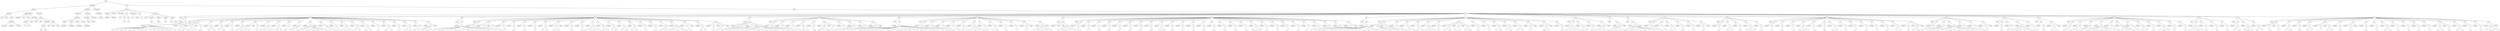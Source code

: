 graph Tree {
	"t0" [label = "TEI"];
	"t1" [label = "teiHeader"];
	"t2" [label = "fileDesc"];
	"t3" [label = "titleStmt"];
	"t4" [label = "title"];
	"t5" [label = "title"];
	"t6" [label = "author"];
	"t7" [label = "persName"];
	"t8" [label = "forename"];
	"t9" [label = "nameLink"];
	"t10" [label = "surname"];
	"t11" [label = "publicationStmt"];
	"t12" [label = "publisher"];
	"t13" [label = "idno"];
	"t14" [label = "idno"];
	"t15" [label = "availability"];
	"t16" [label = "licence"];
	"t17" [label = "ab"];
	"t18" [label = "ref"];
	"t19" [label = "sourceDesc"];
	"t20" [label = "bibl"];
	"t21" [label = "name"];
	"t22" [label = "idno"];
	"t23" [label = "idno"];
	"t24" [label = "availability"];
	"t25" [label = "licence"];
	"t26" [label = "ab"];
	"t27" [label = "ref"];
	"t28" [label = "bibl"];
	"t29" [label = "date"];
	"t30" [label = "date"];
	"t31" [label = "idno"];
	"t32" [label = "profileDesc"];
	"t33" [label = "particDesc"];
	"t34" [label = "listPerson"];
	"t35" [label = "person"];
	"t36" [label = "persName"];
	"t37" [label = "person"];
	"t38" [label = "persName"];
	"t39" [label = "person"];
	"t40" [label = "persName"];
	"t41" [label = "person"];
	"t42" [label = "persName"];
	"t43" [label = "textClass"];
	"t44" [label = "keywords"];
	"t45" [label = "term"];
	"t46" [label = "term"];
	"t47" [label = "classCode"];
	"t48" [label = "revisionDesc"];
	"t49" [label = "listChange"];
	"t50" [label = "change"];
	"t51" [label = "text"];
	"t52" [label = "front"];
	"t53" [label = "docTitle"];
	"t54" [label = "titlePart"];
	"t55" [label = "titlePart"];
	"t56" [label = "docDate"];
	"t57" [label = "docAuthor"];
	"t58" [label = "div"];
	"t59" [label = "div"];
	"t60" [label = "div"];
	"t61" [label = "p"];
	"t62" [label = "div"];
	"t63" [label = "p"];
	"t64" [label = "performance"];
	"t65" [label = "ab"];
	"t66" [label = "div"];
	"t67" [label = "head"];
	"t68" [label = "p"];
	"t69" [label = "castList"];
	"t70" [label = "head"];
	"t71" [label = "castItem"];
	"t72" [label = "role"];
	"t73" [label = "castItem"];
	"t74" [label = "role"];
	"t75" [label = "castItem"];
	"t76" [label = "role"];
	"t77" [label = "castItem"];
	"t78" [label = "role"];
	"t79" [label = "body"];
	"t80" [label = "div"];
	"t81" [label = "head"];
	"t82" [label = "div"];
	"t83" [label = "head"];
	"t84" [label = "stage"];
	"t85" [label = "sp"];
	"t86" [label = "speaker"];
	"t87" [label = "p"];
	"t88" [label = "s"];
	"t89" [label = "s"];
	"t90" [label = "s"];
	"t91" [label = "s"];
	"t92" [label = "s"];
	"t93" [label = "s"];
	"t94" [label = "s"];
	"t95" [label = "s"];
	"t96" [label = "s"];
	"t97" [label = "s"];
	"t98" [label = "s"];
	"t99" [label = "s"];
	"t100" [label = "s"];
	"t101" [label = "s"];
	"t102" [label = "s"];
	"t103" [label = "s"];
	"t104" [label = "div"];
	"t105" [label = "head"];
	"t106" [label = "sp"];
	"t107" [label = "speaker"];
	"t108" [label = "p"];
	"t109" [label = "s"];
	"t110" [label = "s"];
	"t111" [label = "s"];
	"t112" [label = "sp"];
	"t113" [label = "speaker"];
	"t114" [label = "p"];
	"t115" [label = "s"];
	"t116" [label = "s"];
	"t117" [label = "stage"];
	"t118" [label = "p"];
	"t119" [label = "s"];
	"t120" [label = "sp"];
	"t121" [label = "speaker"];
	"t122" [label = "p"];
	"t123" [label = "s"];
	"t124" [label = "s"];
	"t125" [label = "sp"];
	"t126" [label = "speaker"];
	"t127" [label = "p"];
	"t128" [label = "s"];
	"t129" [label = "s"];
	"t130" [label = "sp"];
	"t131" [label = "speaker"];
	"t132" [label = "p"];
	"t133" [label = "s"];
	"t134" [label = "sp"];
	"t135" [label = "speaker"];
	"t136" [label = "p"];
	"t137" [label = "s"];
	"t138" [label = "s"];
	"t139" [label = "s"];
	"t140" [label = "s"];
	"t141" [label = "sp"];
	"t142" [label = "speaker"];
	"t143" [label = "note"];
	"t144" [label = "p"];
	"t145" [label = "s"];
	"t146" [label = "sp"];
	"t147" [label = "speaker"];
	"t148" [label = "p"];
	"t149" [label = "s"];
	"t150" [label = "s"];
	"t151" [label = "s"];
	"t152" [label = "s"];
	"t153" [label = "sp"];
	"t154" [label = "speaker"];
	"t155" [label = "p"];
	"t156" [label = "s"];
	"t157" [label = "s"];
	"t158" [label = "sp"];
	"t159" [label = "speaker"];
	"t160" [label = "p"];
	"t161" [label = "s"];
	"t162" [label = "sp"];
	"t163" [label = "speaker"];
	"t164" [label = "p"];
	"t165" [label = "s"];
	"t166" [label = "s"];
	"t167" [label = "sp"];
	"t168" [label = "speaker"];
	"t169" [label = "p"];
	"t170" [label = "s"];
	"t171" [label = "s"];
	"t172" [label = "s"];
	"t173" [label = "s"];
	"t174" [label = "s"];
	"t175" [label = "s"];
	"t176" [label = "s"];
	"t177" [label = "s"];
	"t178" [label = "stage"];
	"t179" [label = "sp"];
	"t180" [label = "speaker"];
	"t181" [label = "p"];
	"t182" [label = "s"];
	"t183" [label = "s"];
	"t184" [label = "sp"];
	"t185" [label = "speaker"];
	"t186" [label = "p"];
	"t187" [label = "s"];
	"t188" [label = "sp"];
	"t189" [label = "speaker"];
	"t190" [label = "p"];
	"t191" [label = "s"];
	"t192" [label = "s"];
	"t193" [label = "s"];
	"t194" [label = "sp"];
	"t195" [label = "speaker"];
	"t196" [label = "p"];
	"t197" [label = "s"];
	"t198" [label = "s"];
	"t199" [label = "sp"];
	"t200" [label = "speaker"];
	"t201" [label = "p"];
	"t202" [label = "s"];
	"t203" [label = "s"];
	"t204" [label = "sp"];
	"t205" [label = "speaker"];
	"t206" [label = "p"];
	"t207" [label = "s"];
	"t208" [label = "sp"];
	"t209" [label = "speaker"];
	"t210" [label = "p"];
	"t211" [label = "s"];
	"t212" [label = "s"];
	"t213" [label = "sp"];
	"t214" [label = "speaker"];
	"t215" [label = "p"];
	"t216" [label = "s"];
	"t217" [label = "sp"];
	"t218" [label = "speaker"];
	"t219" [label = "p"];
	"t220" [label = "s"];
	"t221" [label = "s"];
	"t222" [label = "sp"];
	"t223" [label = "speaker"];
	"t224" [label = "p"];
	"t225" [label = "s"];
	"t226" [label = "sp"];
	"t227" [label = "speaker"];
	"t228" [label = "p"];
	"t229" [label = "s"];
	"t230" [label = "s"];
	"t231" [label = "s"];
	"t232" [label = "s"];
	"t233" [label = "stage"];
	"t234" [label = "div"];
	"t235" [label = "head"];
	"t236" [label = "sp"];
	"t237" [label = "speaker"];
	"t238" [label = "p"];
	"t239" [label = "s"];
	"t240" [label = "s"];
	"t241" [label = "s"];
	"t242" [label = "s"];
	"t243" [label = "s"];
	"t244" [label = "s"];
	"t245" [label = "s"];
	"t246" [label = "s"];
	"t247" [label = "s"];
	"t248" [label = "s"];
	"t249" [label = "s"];
	"t250" [label = "s"];
	"t251" [label = "s"];
	"t252" [label = "div"];
	"t253" [label = "head"];
	"t254" [label = "sp"];
	"t255" [label = "speaker"];
	"t256" [label = "p"];
	"t257" [label = "s"];
	"t258" [label = "s"];
	"t259" [label = "sp"];
	"t260" [label = "speaker"];
	"t261" [label = "p"];
	"t262" [label = "s"];
	"t263" [label = "stage"];
	"t264" [label = "p"];
	"t265" [label = "s"];
	"t266" [label = "sp"];
	"t267" [label = "speaker"];
	"t268" [label = "p"];
	"t269" [label = "s"];
	"t270" [label = "sp"];
	"t271" [label = "speaker"];
	"t272" [label = "p"];
	"t273" [label = "s"];
	"t274" [label = "sp"];
	"t275" [label = "speaker"];
	"t276" [label = "p"];
	"t277" [label = "s"];
	"t278" [label = "sp"];
	"t279" [label = "speaker"];
	"t280" [label = "p"];
	"t281" [label = "s"];
	"t282" [label = "sp"];
	"t283" [label = "speaker"];
	"t284" [label = "p"];
	"t285" [label = "s"];
	"t286" [label = "s"];
	"t287" [label = "sp"];
	"t288" [label = "speaker"];
	"t289" [label = "p"];
	"t290" [label = "s"];
	"t291" [label = "s"];
	"t292" [label = "stage"];
	"t293" [label = "sp"];
	"t294" [label = "speaker"];
	"t295" [label = "p"];
	"t296" [label = "s"];
	"t297" [label = "sp"];
	"t298" [label = "speaker"];
	"t299" [label = "p"];
	"t300" [label = "s"];
	"t301" [label = "sp"];
	"t302" [label = "speaker"];
	"t303" [label = "p"];
	"t304" [label = "s"];
	"t305" [label = "s"];
	"t306" [label = "s"];
	"t307" [label = "s"];
	"t308" [label = "sp"];
	"t309" [label = "speaker"];
	"t310" [label = "p"];
	"t311" [label = "s"];
	"t312" [label = "s"];
	"t313" [label = "sp"];
	"t314" [label = "speaker"];
	"t315" [label = "p"];
	"t316" [label = "s"];
	"t317" [label = "s"];
	"t318" [label = "sp"];
	"t319" [label = "speaker"];
	"t320" [label = "p"];
	"t321" [label = "s"];
	"t322" [label = "s"];
	"t323" [label = "sp"];
	"t324" [label = "speaker"];
	"t325" [label = "p"];
	"t326" [label = "s"];
	"t327" [label = "s"];
	"t328" [label = "sp"];
	"t329" [label = "speaker"];
	"t330" [label = "p"];
	"t331" [label = "s"];
	"t332" [label = "sp"];
	"t333" [label = "speaker"];
	"t334" [label = "p"];
	"t335" [label = "s"];
	"t336" [label = "sp"];
	"t337" [label = "speaker"];
	"t338" [label = "p"];
	"t339" [label = "s"];
	"t340" [label = "s"];
	"t341" [label = "sp"];
	"t342" [label = "speaker"];
	"t343" [label = "p"];
	"t344" [label = "s"];
	"t345" [label = "s"];
	"t346" [label = "s"];
	"t347" [label = "s"];
	"t348" [label = "s"];
	"t349" [label = "sp"];
	"t350" [label = "speaker"];
	"t351" [label = "p"];
	"t352" [label = "s"];
	"t353" [label = "stage"];
	"t354" [label = "sp"];
	"t355" [label = "speaker"];
	"t356" [label = "p"];
	"t357" [label = "s"];
	"t358" [label = "s"];
	"t359" [label = "sp"];
	"t360" [label = "speaker"];
	"t361" [label = "p"];
	"t362" [label = "s"];
	"t363" [label = "stage"];
	"t364" [label = "p"];
	"t365" [label = "s"];
	"t366" [label = "stage"];
	"t367" [label = "div"];
	"t368" [label = "head"];
	"t369" [label = "sp"];
	"t370" [label = "speaker"];
	"t371" [label = "p"];
	"t372" [label = "s"];
	"t373" [label = "p"];
	"t374" [label = "s"];
	"t375" [label = "s"];
	"t376" [label = "stage"];
	"t377" [label = "p"];
	"t378" [label = "s"];
	"t379" [label = "s"];
	"t380" [label = "s"];
	"t381" [label = "stage"];
	"t382" [label = "p"];
	"t383" [label = "s"];
	"t384" [label = "s"];
	"t385" [label = "s"];
	"t386" [label = "s"];
	"t387" [label = "s"];
	"t388" [label = "s"];
	"t389" [label = "s"];
	"t390" [label = "s"];
	"t391" [label = "s"];
	"t392" [label = "s"];
	"t393" [label = "s"];
	"t394" [label = "div"];
	"t395" [label = "head"];
	"t396" [label = "sp"];
	"t397" [label = "speaker"];
	"t398" [label = "p"];
	"t399" [label = "s"];
	"t400" [label = "sp"];
	"t401" [label = "speaker"];
	"t402" [label = "p"];
	"t403" [label = "s"];
	"t404" [label = "sp"];
	"t405" [label = "speaker"];
	"t406" [label = "p"];
	"t407" [label = "s"];
	"t408" [label = "sp"];
	"t409" [label = "speaker"];
	"t410" [label = "p"];
	"t411" [label = "s"];
	"t412" [label = "s"];
	"t413" [label = "sp"];
	"t414" [label = "speaker"];
	"t415" [label = "p"];
	"t416" [label = "s"];
	"t417" [label = "sp"];
	"t418" [label = "speaker"];
	"t419" [label = "p"];
	"t420" [label = "s"];
	"t421" [label = "s"];
	"t422" [label = "s"];
	"t423" [label = "stage"];
	"t424" [label = "p"];
	"t425" [label = "s"];
	"t426" [label = "sp"];
	"t427" [label = "speaker"];
	"t428" [label = "p"];
	"t429" [label = "s"];
	"t430" [label = "sp"];
	"t431" [label = "speaker"];
	"t432" [label = "p"];
	"t433" [label = "s"];
	"t434" [label = "s"];
	"t435" [label = "sp"];
	"t436" [label = "speaker"];
	"t437" [label = "p"];
	"t438" [label = "s"];
	"t439" [label = "sp"];
	"t440" [label = "speaker"];
	"t441" [label = "p"];
	"t442" [label = "s"];
	"t443" [label = "s"];
	"t444" [label = "stage"];
	"t445" [label = "div"];
	"t446" [label = "head"];
	"t447" [label = "sp"];
	"t448" [label = "speaker"];
	"t449" [label = "p"];
	"t450" [label = "s"];
	"t451" [label = "s"];
	"t452" [label = "s"];
	"t453" [label = "s"];
	"t454" [label = "s"];
	"t455" [label = "s"];
	"t456" [label = "s"];
	"t457" [label = "s"];
	"t458" [label = "s"];
	"t459" [label = "s"];
	"t460" [label = "s"];
	"t461" [label = "s"];
	"t462" [label = "s"];
	"t463" [label = "s"];
	"t464" [label = "s"];
	"t465" [label = "s"];
	"t466" [label = "s"];
	"t467" [label = "s"];
	"t468" [label = "s"];
	"t469" [label = "div"];
	"t470" [label = "head"];
	"t471" [label = "sp"];
	"t472" [label = "speaker"];
	"t473" [label = "p"];
	"t474" [label = "s"];
	"t475" [label = "s"];
	"t476" [label = "sp"];
	"t477" [label = "speaker"];
	"t478" [label = "p"];
	"t479" [label = "s"];
	"t480" [label = "s"];
	"t481" [label = "sp"];
	"t482" [label = "speaker"];
	"t483" [label = "p"];
	"t484" [label = "s"];
	"t485" [label = "sp"];
	"t486" [label = "speaker"];
	"t487" [label = "p"];
	"t488" [label = "s"];
	"t489" [label = "sp"];
	"t490" [label = "speaker"];
	"t491" [label = "p"];
	"t492" [label = "s"];
	"t493" [label = "s"];
	"t494" [label = "sp"];
	"t495" [label = "speaker"];
	"t496" [label = "p"];
	"t497" [label = "s"];
	"t498" [label = "s"];
	"t499" [label = "s"];
	"t500" [label = "s"];
	"t501" [label = "sp"];
	"t502" [label = "speaker"];
	"t503" [label = "p"];
	"t504" [label = "s"];
	"t505" [label = "sp"];
	"t506" [label = "speaker"];
	"t507" [label = "p"];
	"t508" [label = "s"];
	"t509" [label = "s"];
	"t510" [label = "sp"];
	"t511" [label = "speaker"];
	"t512" [label = "p"];
	"t513" [label = "s"];
	"t514" [label = "sp"];
	"t515" [label = "speaker"];
	"t516" [label = "p"];
	"t517" [label = "s"];
	"t518" [label = "sp"];
	"t519" [label = "speaker"];
	"t520" [label = "p"];
	"t521" [label = "s"];
	"t522" [label = "stage"];
	"t523" [label = "sp"];
	"t524" [label = "speaker"];
	"t525" [label = "p"];
	"t526" [label = "s"];
	"t527" [label = "s"];
	"t528" [label = "s"];
	"t529" [label = "s"];
	"t530" [label = "s"];
	"t531" [label = "stage"];
	"t532" [label = "div"];
	"t533" [label = "head"];
	"t534" [label = "sp"];
	"t535" [label = "speaker"];
	"t536" [label = "note"];
	"t537" [label = "note"];
	"t538" [label = "p"];
	"t539" [label = "s"];
	"t540" [label = "s"];
	"t541" [label = "s"];
	"t542" [label = "s"];
	"t543" [label = "s"];
	"t544" [label = "div"];
	"t545" [label = "head"];
	"t546" [label = "sp"];
	"t547" [label = "speaker"];
	"t548" [label = "p"];
	"t549" [label = "s"];
	"t550" [label = "sp"];
	"t551" [label = "speaker"];
	"t552" [label = "p"];
	"t553" [label = "s"];
	"t554" [label = "sp"];
	"t555" [label = "speaker"];
	"t556" [label = "p"];
	"t557" [label = "s"];
	"t558" [label = "sp"];
	"t559" [label = "speaker"];
	"t560" [label = "p"];
	"t561" [label = "s"];
	"t562" [label = "sp"];
	"t563" [label = "speaker"];
	"t564" [label = "p"];
	"t565" [label = "s"];
	"t566" [label = "sp"];
	"t567" [label = "speaker"];
	"t568" [label = "p"];
	"t569" [label = "s"];
	"t570" [label = "sp"];
	"t571" [label = "speaker"];
	"t572" [label = "p"];
	"t573" [label = "s"];
	"t574" [label = "sp"];
	"t575" [label = "speaker"];
	"t576" [label = "p"];
	"t577" [label = "s"];
	"t578" [label = "sp"];
	"t579" [label = "speaker"];
	"t580" [label = "p"];
	"t581" [label = "s"];
	"t582" [label = "s"];
	"t583" [label = "sp"];
	"t584" [label = "speaker"];
	"t585" [label = "p"];
	"t586" [label = "s"];
	"t587" [label = "sp"];
	"t588" [label = "speaker"];
	"t589" [label = "p"];
	"t590" [label = "s"];
	"t591" [label = "sp"];
	"t592" [label = "speaker"];
	"t593" [label = "p"];
	"t594" [label = "s"];
	"t595" [label = "sp"];
	"t596" [label = "speaker"];
	"t597" [label = "p"];
	"t598" [label = "s"];
	"t599" [label = "sp"];
	"t600" [label = "speaker"];
	"t601" [label = "p"];
	"t602" [label = "s"];
	"t603" [label = "sp"];
	"t604" [label = "speaker"];
	"t605" [label = "p"];
	"t606" [label = "s"];
	"t607" [label = "sp"];
	"t608" [label = "speaker"];
	"t609" [label = "p"];
	"t610" [label = "s"];
	"t611" [label = "sp"];
	"t612" [label = "speaker"];
	"t613" [label = "p"];
	"t614" [label = "s"];
	"t615" [label = "sp"];
	"t616" [label = "speaker"];
	"t617" [label = "p"];
	"t618" [label = "s"];
	"t619" [label = "s"];
	"t620" [label = "s"];
	"t621" [label = "sp"];
	"t622" [label = "speaker"];
	"t623" [label = "p"];
	"t624" [label = "s"];
	"t625" [label = "sp"];
	"t626" [label = "speaker"];
	"t627" [label = "p"];
	"t628" [label = "s"];
	"t629" [label = "sp"];
	"t630" [label = "speaker"];
	"t631" [label = "p"];
	"t632" [label = "s"];
	"t633" [label = "sp"];
	"t634" [label = "speaker"];
	"t635" [label = "p"];
	"t636" [label = "s"];
	"t637" [label = "sp"];
	"t638" [label = "speaker"];
	"t639" [label = "p"];
	"t640" [label = "s"];
	"t641" [label = "sp"];
	"t642" [label = "speaker"];
	"t643" [label = "p"];
	"t644" [label = "s"];
	"t645" [label = "sp"];
	"t646" [label = "speaker"];
	"t647" [label = "p"];
	"t648" [label = "s"];
	"t649" [label = "sp"];
	"t650" [label = "speaker"];
	"t651" [label = "p"];
	"t652" [label = "s"];
	"t653" [label = "sp"];
	"t654" [label = "speaker"];
	"t655" [label = "p"];
	"t656" [label = "s"];
	"t657" [label = "stage"];
	"t658" [label = "div"];
	"t659" [label = "head"];
	"t660" [label = "sp"];
	"t661" [label = "speaker"];
	"t662" [label = "p"];
	"t663" [label = "s"];
	"t664" [label = "s"];
	"t665" [label = "s"];
	"t666" [label = "s"];
	"t667" [label = "s"];
	"t668" [label = "s"];
	"t669" [label = "s"];
	"t670" [label = "s"];
	"t671" [label = "s"];
	"t672" [label = "s"];
	"t673" [label = "s"];
	"t674" [label = "s"];
	"t675" [label = "s"];
	"t676" [label = "div"];
	"t677" [label = "head"];
	"t678" [label = "sp"];
	"t679" [label = "speaker"];
	"t680" [label = "p"];
	"t681" [label = "s"];
	"t682" [label = "s"];
	"t683" [label = "s"];
	"t684" [label = "s"];
	"t685" [label = "stage"];
	"t686" [label = "p"];
	"t687" [label = "s"];
	"t688" [label = "s"];
	"t689" [label = "sp"];
	"t690" [label = "speaker"];
	"t691" [label = "p"];
	"t692" [label = "s"];
	"t693" [label = "sp"];
	"t694" [label = "speaker"];
	"t695" [label = "p"];
	"t696" [label = "s"];
	"t697" [label = "s"];
	"t698" [label = "sp"];
	"t699" [label = "speaker"];
	"t700" [label = "p"];
	"t701" [label = "s"];
	"t702" [label = "s"];
	"t703" [label = "sp"];
	"t704" [label = "speaker"];
	"t705" [label = "p"];
	"t706" [label = "s"];
	"t707" [label = "s"];
	"t708" [label = "s"];
	"t709" [label = "sp"];
	"t710" [label = "speaker"];
	"t711" [label = "p"];
	"t712" [label = "s"];
	"t713" [label = "sp"];
	"t714" [label = "speaker"];
	"t715" [label = "p"];
	"t716" [label = "s"];
	"t717" [label = "s"];
	"t718" [label = "stage"];
	"t719" [label = "p"];
	"t720" [label = "s"];
	"t721" [label = "s"];
	"t722" [label = "stage"];
	"t723" [label = "p"];
	"t724" [label = "s"];
	"t725" [label = "s"];
	"t726" [label = "sp"];
	"t727" [label = "speaker"];
	"t728" [label = "p"];
	"t729" [label = "s"];
	"t730" [label = "sp"];
	"t731" [label = "speaker"];
	"t732" [label = "p"];
	"t733" [label = "s"];
	"t734" [label = "sp"];
	"t735" [label = "speaker"];
	"t736" [label = "p"];
	"t737" [label = "s"];
	"t738" [label = "s"];
	"t739" [label = "sp"];
	"t740" [label = "speaker"];
	"t741" [label = "p"];
	"t742" [label = "s"];
	"t743" [label = "s"];
	"t744" [label = "sp"];
	"t745" [label = "speaker"];
	"t746" [label = "p"];
	"t747" [label = "s"];
	"t748" [label = "s"];
	"t749" [label = "sp"];
	"t750" [label = "speaker"];
	"t751" [label = "p"];
	"t752" [label = "s"];
	"t753" [label = "stage"];
	"t754" [label = "sp"];
	"t755" [label = "speaker"];
	"t756" [label = "p"];
	"t757" [label = "s"];
	"t758" [label = "s"];
	"t759" [label = "stage"];
	"t760" [label = "sp"];
	"t761" [label = "speaker"];
	"t762" [label = "p"];
	"t763" [label = "s"];
	"t764" [label = "div"];
	"t765" [label = "head"];
	"t766" [label = "sp"];
	"t767" [label = "speaker"];
	"t768" [label = "p"];
	"t769" [label = "s"];
	"t770" [label = "s"];
	"t771" [label = "s"];
	"t772" [label = "s"];
	"t773" [label = "sp"];
	"t774" [label = "speaker"];
	"t775" [label = "p"];
	"t776" [label = "s"];
	"t777" [label = "s"];
	"t778" [label = "sp"];
	"t779" [label = "speaker"];
	"t780" [label = "p"];
	"t781" [label = "s"];
	"t782" [label = "sp"];
	"t783" [label = "speaker"];
	"t784" [label = "p"];
	"t785" [label = "s"];
	"t786" [label = "s"];
	"t787" [label = "s"];
	"t788" [label = "stage"];
	"t789" [label = "div"];
	"t790" [label = "head"];
	"t791" [label = "sp"];
	"t792" [label = "speaker"];
	"t793" [label = "p"];
	"t794" [label = "s"];
	"t795" [label = "s"];
	"t796" [label = "s"];
	"t797" [label = "s"];
	"t798" [label = "stage"];
	"t799" [label = "div"];
	"t800" [label = "head"];
	"t801" [label = "sp"];
	"t802" [label = "speaker"];
	"t803" [label = "p"];
	"t804" [label = "s"];
	"t805" [label = "s"];
	"t806" [label = "s"];
	"t807" [label = "s"];
	"t808" [label = "s"];
	"t809" [label = "s"];
	"t810" [label = "s"];
	"t811" [label = "s"];
	"t812" [label = "s"];
	"t813" [label = "stage"];
	"t814" [label = "div"];
	"t815" [label = "head"];
	"t816" [label = "sp"];
	"t817" [label = "speaker"];
	"t818" [label = "p"];
	"t819" [label = "s"];
	"t820" [label = "sp"];
	"t821" [label = "speaker"];
	"t822" [label = "p"];
	"t823" [label = "s"];
	"t824" [label = "sp"];
	"t825" [label = "speaker"];
	"t826" [label = "p"];
	"t827" [label = "s"];
	"t828" [label = "s"];
	"t829" [label = "sp"];
	"t830" [label = "speaker"];
	"t831" [label = "p"];
	"t832" [label = "s"];
	"t833" [label = "sp"];
	"t834" [label = "speaker"];
	"t835" [label = "p"];
	"t836" [label = "s"];
	"t837" [label = "sp"];
	"t838" [label = "speaker"];
	"t839" [label = "p"];
	"t840" [label = "s"];
	"t841" [label = "stage"];
	"t842" [label = "div"];
	"t843" [label = "head"];
	"t844" [label = "sp"];
	"t845" [label = "speaker"];
	"t846" [label = "p"];
	"t847" [label = "s"];
	"t848" [label = "sp"];
	"t849" [label = "speaker"];
	"t850" [label = "p"];
	"t851" [label = "s"];
	"t852" [label = "s"];
	"t853" [label = "sp"];
	"t854" [label = "speaker"];
	"t855" [label = "p"];
	"t856" [label = "s"];
	"t857" [label = "sp"];
	"t858" [label = "speaker"];
	"t859" [label = "p"];
	"t860" [label = "s"];
	"t861" [label = "s"];
	"t862" [label = "s"];
	"t863" [label = "sp"];
	"t864" [label = "speaker"];
	"t865" [label = "p"];
	"t866" [label = "s"];
	"t867" [label = "div"];
	"t868" [label = "head"];
	"t869" [label = "sp"];
	"t870" [label = "speaker"];
	"t871" [label = "p"];
	"t872" [label = "s"];
	"t873" [label = "sp"];
	"t874" [label = "speaker"];
	"t875" [label = "p"];
	"t876" [label = "s"];
	"t877" [label = "sp"];
	"t878" [label = "speaker"];
	"t879" [label = "p"];
	"t880" [label = "s"];
	"t881" [label = "sp"];
	"t882" [label = "speaker"];
	"t883" [label = "p"];
	"t884" [label = "s"];
	"t885" [label = "s"];
	"t886" [label = "s"];
	"t887" [label = "sp"];
	"t888" [label = "speaker"];
	"t889" [label = "p"];
	"t890" [label = "s"];
	"t891" [label = "sp"];
	"t892" [label = "speaker"];
	"t893" [label = "p"];
	"t894" [label = "s"];
	"t895" [label = "sp"];
	"t896" [label = "speaker"];
	"t897" [label = "p"];
	"t898" [label = "s"];
	"t899" [label = "s"];
	"t900" [label = "sp"];
	"t901" [label = "speaker"];
	"t902" [label = "p"];
	"t903" [label = "s"];
	"t904" [label = "sp"];
	"t905" [label = "speaker"];
	"t906" [label = "p"];
	"t907" [label = "s"];
	"t908" [label = "sp"];
	"t909" [label = "speaker"];
	"t910" [label = "p"];
	"t911" [label = "s"];
	"t912" [label = "sp"];
	"t913" [label = "speaker"];
	"t914" [label = "p"];
	"t915" [label = "s"];
	"t916" [label = "sp"];
	"t917" [label = "speaker"];
	"t918" [label = "p"];
	"t919" [label = "s"];
	"t920" [label = "sp"];
	"t921" [label = "speaker"];
	"t922" [label = "p"];
	"t923" [label = "s"];
	"t924" [label = "s"];
	"t925" [label = "sp"];
	"t926" [label = "speaker"];
	"t927" [label = "p"];
	"t928" [label = "s"];
	"t929" [label = "stage"];
	"t930" [label = "p"];
	"t931" [label = "s"];
	"t932" [label = "s"];
	"t933" [label = "stage"];
	"t934" [label = "div"];
	"t935" [label = "head"];
	"t936" [label = "sp"];
	"t937" [label = "speaker"];
	"t938" [label = "p"];
	"t939" [label = "s"];
	"t940" [label = "sp"];
	"t941" [label = "speaker"];
	"t942" [label = "p"];
	"t943" [label = "s"];
	"t944" [label = "s"];
	"t945" [label = "s"];
	"t946" [label = "sp"];
	"t947" [label = "speaker"];
	"t948" [label = "p"];
	"t949" [label = "s"];
	"t950" [label = "s"];
	"t951" [label = "s"];
	"t952" [label = "s"];
	"t953" [label = "s"];
	"t954" [label = "s"];
	"t955" [label = "s"];
	"t956" [label = "s"];
	"t957" [label = "s"];
	"t958" [label = "sp"];
	"t959" [label = "speaker"];
	"t960" [label = "p"];
	"t961" [label = "s"];
	"t962" [label = "s"];
	"t963" [label = "sp"];
	"t964" [label = "speaker"];
	"t965" [label = "p"];
	"t966" [label = "s"];
	"t967" [label = "sp"];
	"t968" [label = "speaker"];
	"t969" [label = "p"];
	"t970" [label = "s"];
	"t971" [label = "stage"];
	"t972" [label = "div"];
	"t973" [label = "head"];
	"t974" [label = "sp"];
	"t975" [label = "speaker"];
	"t976" [label = "p"];
	"t977" [label = "s"];
	"t978" [label = "sp"];
	"t979" [label = "speaker"];
	"t980" [label = "p"];
	"t981" [label = "s"];
	"t982" [label = "sp"];
	"t983" [label = "speaker"];
	"t984" [label = "p"];
	"t985" [label = "s"];
	"t986" [label = "s"];
	"t987" [label = "s"];
	"t988" [label = "s"];
	"t989" [label = "s"];
	"t990" [label = "s"];
	"t991" [label = "sp"];
	"t992" [label = "speaker"];
	"t993" [label = "p"];
	"t994" [label = "s"];
	"t995" [label = "div"];
	"t996" [label = "head"];
	"t997" [label = "sp"];
	"t998" [label = "speaker"];
	"t999" [label = "p"];
	"t1000" [label = "s"];
	"t1001" [label = "sp"];
	"t1002" [label = "speaker"];
	"t1003" [label = "p"];
	"t1004" [label = "s"];
	"t1005" [label = "s"];
	"t1006" [label = "stage"];
	"t1007" [label = "div"];
	"t1008" [label = "head"];
	"t1009" [label = "sp"];
	"t1010" [label = "speaker"];
	"t1011" [label = "p"];
	"t1012" [label = "s"];
	"t1013" [label = "s"];
	"t1014" [label = "sp"];
	"t1015" [label = "speaker"];
	"t1016" [label = "p"];
	"t1017" [label = "s"];
	"t1018" [label = "sp"];
	"t1019" [label = "speaker"];
	"t1020" [label = "p"];
	"t1021" [label = "s"];
	"t1022" [label = "s"];
	"t1023" [label = "sp"];
	"t1024" [label = "speaker"];
	"t1025" [label = "p"];
	"t1026" [label = "s"];
	"t1027" [label = "s"];
	"t1028" [label = "s"];
	"t1029" [label = "s"];
	"t1030" [label = "s"];
	"t1031" [label = "s"];
	"t1032" [label = "s"];
	"t1033" [label = "s"];
	"t1034" [label = "sp"];
	"t1035" [label = "speaker"];
	"t1036" [label = "p"];
	"t1037" [label = "s"];
	"t1038" [label = "sp"];
	"t1039" [label = "speaker"];
	"t1040" [label = "p"];
	"t1041" [label = "s"];
	"t1042" [label = "s"];
	"t1043" [label = "s"];
	"t1044" [label = "s"];
	"t1045" [label = "sp"];
	"t1046" [label = "speaker"];
	"t1047" [label = "p"];
	"t1048" [label = "s"];
	"t1049" [label = "sp"];
	"t1050" [label = "speaker"];
	"t1051" [label = "p"];
	"t1052" [label = "s"];
	"t1053" [label = "s"];
	"t1054" [label = "sp"];
	"t1055" [label = "speaker"];
	"t1056" [label = "p"];
	"t1057" [label = "s"];
	"t1058" [label = "sp"];
	"t1059" [label = "speaker"];
	"t1060" [label = "p"];
	"t1061" [label = "s"];
	"t1062" [label = "s"];
	"t1063" [label = "s"];
	"t1064" [label = "sp"];
	"t1065" [label = "speaker"];
	"t1066" [label = "p"];
	"t1067" [label = "s"];
	"t1068" [label = "sp"];
	"t1069" [label = "speaker"];
	"t1070" [label = "p"];
	"t1071" [label = "s"];
	"t1072" [label = "div"];
	"t1073" [label = "head"];
	"t1074" [label = "sp"];
	"t1075" [label = "speaker"];
	"t1076" [label = "p"];
	"t1077" [label = "s"];
	"t1078" [label = "s"];
	"t1079" [label = "s"];
	"t1080" [label = "s"];
	"t1081" [label = "sp"];
	"t1082" [label = "speaker"];
	"t1083" [label = "p"];
	"t1084" [label = "s"];
	"t1085" [label = "sp"];
	"t1086" [label = "speaker"];
	"t1087" [label = "p"];
	"t1088" [label = "s"];
	"t1089" [label = "sp"];
	"t1090" [label = "speaker"];
	"t1091" [label = "p"];
	"t1092" [label = "s"];
	"t1093" [label = "div"];
	"t1094" [label = "head"];
	"t1095" [label = "sp"];
	"t1096" [label = "speaker"];
	"t1097" [label = "p"];
	"t1098" [label = "s"];
	"t1099" [label = "s"];
	"t1100" [label = "sp"];
	"t1101" [label = "speaker"];
	"t1102" [label = "p"];
	"t1103" [label = "s"];
	"t1104" [label = "s"];
	"t1105" [label = "s"];
	"t1106" [label = "sp"];
	"t1107" [label = "speaker"];
	"t1108" [label = "p"];
	"t1109" [label = "s"];
	"t1110" [label = "s"];
	"t1111" [label = "div"];
	"t1112" [label = "head"];
	"t1113" [label = "sp"];
	"t1114" [label = "speaker"];
	"t1115" [label = "p"];
	"t1116" [label = "s"];
	"t1117" [label = "stage"];
	"t1118" [label = "p"];
	"t1119" [label = "s"];
	"t1120" [label = "sp"];
	"t1121" [label = "speaker"];
	"t1122" [label = "p"];
	"t1123" [label = "s"];
	"t1124" [label = "s"];
	"t1125" [label = "sp"];
	"t1126" [label = "speaker"];
	"t1127" [label = "p"];
	"t1128" [label = "s"];
	"t1129" [label = "sp"];
	"t1130" [label = "speaker"];
	"t1131" [label = "p"];
	"t1132" [label = "s"];
	"t1133" [label = "s"];
	"t1134" [label = "sp"];
	"t1135" [label = "speaker"];
	"t1136" [label = "p"];
	"t1137" [label = "s"];
	"t1138" [label = "stage"];
	"t1139" [label = "p"];
	"t1140" [label = "s"];
	"t1141" [label = "s"];
	"t1142" [label = "sp"];
	"t1143" [label = "speaker"];
	"t1144" [label = "p"];
	"t1145" [label = "s"];
	"t1146" [label = "sp"];
	"t1147" [label = "speaker"];
	"t1148" [label = "p"];
	"t1149" [label = "s"];
	"t1150" [label = "stage"];
	"t1151" [label = "sp"];
	"t1152" [label = "speaker"];
	"t1153" [label = "p"];
	"t1154" [label = "s"];
	"t1155" [label = "sp"];
	"t1156" [label = "speaker"];
	"t1157" [label = "p"];
	"t1158" [label = "s"];
	"t1159" [label = "sp"];
	"t1160" [label = "speaker"];
	"t1161" [label = "p"];
	"t1162" [label = "s"];
	"t1163" [label = "s"];
	"t1164" [label = "sp"];
	"t1165" [label = "speaker"];
	"t1166" [label = "p"];
	"t1167" [label = "s"];
	"t1168" [label = "sp"];
	"t1169" [label = "speaker"];
	"t1170" [label = "p"];
	"t1171" [label = "s"];
	"t1172" [label = "sp"];
	"t1173" [label = "speaker"];
	"t1174" [label = "p"];
	"t1175" [label = "s"];
	"t1176" [label = "sp"];
	"t1177" [label = "speaker"];
	"t1178" [label = "p"];
	"t1179" [label = "s"];
	"t1180" [label = "sp"];
	"t1181" [label = "speaker"];
	"t1182" [label = "p"];
	"t1183" [label = "s"];
	"t1184" [label = "s"];
	"t1185" [label = "stage"];
	"t1186" [label = "p"];
	"t1187" [label = "s"];
	"t1188" [label = "sp"];
	"t1189" [label = "speaker"];
	"t1190" [label = "p"];
	"t1191" [label = "s"];
	"t1192" [label = "s"];
	"t1193" [label = "sp"];
	"t1194" [label = "speaker"];
	"t1195" [label = "p"];
	"t1196" [label = "s"];
	"t1197" [label = "sp"];
	"t1198" [label = "speaker"];
	"t1199" [label = "p"];
	"t1200" [label = "s"];
	"t1201" [label = "sp"];
	"t1202" [label = "speaker"];
	"t1203" [label = "p"];
	"t1204" [label = "s"];
	"t1205" [label = "s"];
	"t1206" [label = "s"];
	"t1207" [label = "s"];
	"t1208" [label = "stage"];
	"t0" -- "t1";
	"t1" -- "t2";
	"t2" -- "t3";
	"t3" -- "t4";
	"t3" -- "t5";
	"t3" -- "t6";
	"t6" -- "t7";
	"t7" -- "t8";
	"t7" -- "t9";
	"t7" -- "t10";
	"t2" -- "t11";
	"t11" -- "t12";
	"t11" -- "t13";
	"t11" -- "t14";
	"t11" -- "t15";
	"t15" -- "t16";
	"t16" -- "t17";
	"t16" -- "t18";
	"t2" -- "t19";
	"t19" -- "t20";
	"t20" -- "t21";
	"t20" -- "t22";
	"t20" -- "t23";
	"t20" -- "t24";
	"t24" -- "t25";
	"t25" -- "t26";
	"t25" -- "t27";
	"t20" -- "t28";
	"t28" -- "t29";
	"t28" -- "t30";
	"t28" -- "t31";
	"t1" -- "t32";
	"t32" -- "t33";
	"t33" -- "t34";
	"t34" -- "t35";
	"t35" -- "t36";
	"t34" -- "t37";
	"t37" -- "t38";
	"t34" -- "t39";
	"t39" -- "t40";
	"t34" -- "t41";
	"t41" -- "t42";
	"t32" -- "t43";
	"t43" -- "t44";
	"t44" -- "t45";
	"t44" -- "t46";
	"t43" -- "t47";
	"t1" -- "t48";
	"t48" -- "t49";
	"t49" -- "t50";
	"t0" -- "t51";
	"t51" -- "t52";
	"t52" -- "t53";
	"t53" -- "t54";
	"t53" -- "t55";
	"t52" -- "t56";
	"t52" -- "t57";
	"t52" -- "t58";
	"t58" -- "t59";
	"t58" -- "t60";
	"t60" -- "t61";
	"t58" -- "t62";
	"t62" -- "t63";
	"t52" -- "t64";
	"t64" -- "t65";
	"t52" -- "t66";
	"t66" -- "t67";
	"t66" -- "t68";
	"t52" -- "t69";
	"t69" -- "t70";
	"t69" -- "t71";
	"t71" -- "t72";
	"t69" -- "t73";
	"t73" -- "t74";
	"t69" -- "t75";
	"t75" -- "t76";
	"t69" -- "t77";
	"t77" -- "t78";
	"t51" -- "t79";
	"t79" -- "t80";
	"t80" -- "t81";
	"t80" -- "t82";
	"t82" -- "t83";
	"t82" -- "t84";
	"t82" -- "t85";
	"t85" -- "t86";
	"t85" -- "t87";
	"t87" -- "t88";
	"t87" -- "t89";
	"t87" -- "t90";
	"t87" -- "t91";
	"t87" -- "t92";
	"t87" -- "t93";
	"t87" -- "t94";
	"t87" -- "t95";
	"t87" -- "t96";
	"t87" -- "t97";
	"t87" -- "t98";
	"t87" -- "t99";
	"t87" -- "t100";
	"t87" -- "t101";
	"t87" -- "t102";
	"t87" -- "t103";
	"t80" -- "t104";
	"t104" -- "t105";
	"t104" -- "t106";
	"t106" -- "t107";
	"t106" -- "t108";
	"t108" -- "t109";
	"t108" -- "t110";
	"t108" -- "t111";
	"t104" -- "t112";
	"t112" -- "t113";
	"t112" -- "t114";
	"t114" -- "t115";
	"t114" -- "t116";
	"t112" -- "t117";
	"t112" -- "t118";
	"t118" -- "t119";
	"t104" -- "t120";
	"t120" -- "t121";
	"t120" -- "t122";
	"t122" -- "t123";
	"t122" -- "t124";
	"t104" -- "t125";
	"t125" -- "t126";
	"t125" -- "t127";
	"t127" -- "t128";
	"t127" -- "t129";
	"t104" -- "t130";
	"t130" -- "t131";
	"t130" -- "t132";
	"t132" -- "t133";
	"t104" -- "t134";
	"t134" -- "t135";
	"t134" -- "t136";
	"t136" -- "t137";
	"t136" -- "t138";
	"t136" -- "t139";
	"t136" -- "t140";
	"t104" -- "t141";
	"t141" -- "t142";
	"t141" -- "t143";
	"t141" -- "t144";
	"t144" -- "t145";
	"t104" -- "t146";
	"t146" -- "t147";
	"t146" -- "t148";
	"t148" -- "t149";
	"t148" -- "t150";
	"t148" -- "t151";
	"t148" -- "t152";
	"t104" -- "t153";
	"t153" -- "t154";
	"t153" -- "t155";
	"t155" -- "t156";
	"t155" -- "t157";
	"t104" -- "t158";
	"t158" -- "t159";
	"t158" -- "t160";
	"t160" -- "t161";
	"t104" -- "t162";
	"t162" -- "t163";
	"t162" -- "t164";
	"t164" -- "t165";
	"t164" -- "t166";
	"t104" -- "t167";
	"t167" -- "t168";
	"t167" -- "t169";
	"t169" -- "t170";
	"t169" -- "t171";
	"t169" -- "t172";
	"t169" -- "t173";
	"t169" -- "t174";
	"t169" -- "t175";
	"t169" -- "t176";
	"t169" -- "t177";
	"t167" -- "t178";
	"t104" -- "t179";
	"t179" -- "t180";
	"t179" -- "t181";
	"t181" -- "t182";
	"t181" -- "t183";
	"t104" -- "t184";
	"t184" -- "t185";
	"t184" -- "t186";
	"t186" -- "t187";
	"t104" -- "t188";
	"t188" -- "t189";
	"t188" -- "t190";
	"t190" -- "t191";
	"t190" -- "t192";
	"t190" -- "t193";
	"t104" -- "t194";
	"t194" -- "t195";
	"t194" -- "t196";
	"t196" -- "t197";
	"t196" -- "t198";
	"t104" -- "t199";
	"t199" -- "t200";
	"t199" -- "t201";
	"t201" -- "t202";
	"t201" -- "t203";
	"t104" -- "t204";
	"t204" -- "t205";
	"t204" -- "t206";
	"t206" -- "t207";
	"t104" -- "t208";
	"t208" -- "t209";
	"t208" -- "t210";
	"t210" -- "t211";
	"t210" -- "t212";
	"t104" -- "t213";
	"t213" -- "t214";
	"t213" -- "t215";
	"t215" -- "t216";
	"t104" -- "t217";
	"t217" -- "t218";
	"t217" -- "t219";
	"t219" -- "t220";
	"t219" -- "t221";
	"t104" -- "t222";
	"t222" -- "t223";
	"t222" -- "t224";
	"t224" -- "t225";
	"t104" -- "t226";
	"t226" -- "t227";
	"t226" -- "t228";
	"t228" -- "t229";
	"t228" -- "t230";
	"t228" -- "t231";
	"t228" -- "t232";
	"t226" -- "t233";
	"t80" -- "t234";
	"t234" -- "t235";
	"t234" -- "t236";
	"t236" -- "t237";
	"t236" -- "t238";
	"t238" -- "t239";
	"t238" -- "t240";
	"t238" -- "t241";
	"t238" -- "t242";
	"t238" -- "t243";
	"t238" -- "t244";
	"t238" -- "t245";
	"t238" -- "t246";
	"t238" -- "t247";
	"t238" -- "t248";
	"t238" -- "t249";
	"t238" -- "t250";
	"t238" -- "t251";
	"t80" -- "t252";
	"t252" -- "t253";
	"t252" -- "t254";
	"t254" -- "t255";
	"t254" -- "t256";
	"t256" -- "t257";
	"t256" -- "t258";
	"t252" -- "t259";
	"t259" -- "t260";
	"t259" -- "t261";
	"t261" -- "t262";
	"t259" -- "t263";
	"t259" -- "t264";
	"t264" -- "t265";
	"t252" -- "t266";
	"t266" -- "t267";
	"t266" -- "t268";
	"t268" -- "t269";
	"t252" -- "t270";
	"t270" -- "t271";
	"t270" -- "t272";
	"t272" -- "t273";
	"t252" -- "t274";
	"t274" -- "t275";
	"t274" -- "t276";
	"t276" -- "t277";
	"t252" -- "t278";
	"t278" -- "t279";
	"t278" -- "t280";
	"t280" -- "t281";
	"t252" -- "t282";
	"t282" -- "t283";
	"t282" -- "t284";
	"t284" -- "t285";
	"t284" -- "t286";
	"t252" -- "t287";
	"t287" -- "t288";
	"t287" -- "t289";
	"t289" -- "t290";
	"t289" -- "t291";
	"t287" -- "t292";
	"t252" -- "t293";
	"t293" -- "t294";
	"t293" -- "t295";
	"t295" -- "t296";
	"t252" -- "t297";
	"t297" -- "t298";
	"t297" -- "t299";
	"t299" -- "t300";
	"t252" -- "t301";
	"t301" -- "t302";
	"t301" -- "t303";
	"t303" -- "t304";
	"t303" -- "t305";
	"t303" -- "t306";
	"t303" -- "t307";
	"t252" -- "t308";
	"t308" -- "t309";
	"t308" -- "t310";
	"t310" -- "t311";
	"t310" -- "t312";
	"t252" -- "t313";
	"t313" -- "t314";
	"t313" -- "t315";
	"t315" -- "t316";
	"t315" -- "t317";
	"t252" -- "t318";
	"t318" -- "t319";
	"t318" -- "t320";
	"t320" -- "t321";
	"t320" -- "t322";
	"t252" -- "t323";
	"t323" -- "t324";
	"t323" -- "t325";
	"t325" -- "t326";
	"t325" -- "t327";
	"t252" -- "t328";
	"t328" -- "t329";
	"t328" -- "t330";
	"t330" -- "t331";
	"t252" -- "t332";
	"t332" -- "t333";
	"t332" -- "t334";
	"t334" -- "t335";
	"t252" -- "t336";
	"t336" -- "t337";
	"t336" -- "t338";
	"t338" -- "t339";
	"t338" -- "t340";
	"t252" -- "t341";
	"t341" -- "t342";
	"t341" -- "t343";
	"t343" -- "t344";
	"t343" -- "t345";
	"t343" -- "t346";
	"t343" -- "t347";
	"t343" -- "t348";
	"t252" -- "t349";
	"t349" -- "t350";
	"t349" -- "t351";
	"t351" -- "t352";
	"t349" -- "t353";
	"t252" -- "t354";
	"t354" -- "t355";
	"t354" -- "t356";
	"t356" -- "t357";
	"t356" -- "t358";
	"t252" -- "t359";
	"t359" -- "t360";
	"t359" -- "t361";
	"t361" -- "t362";
	"t359" -- "t363";
	"t359" -- "t364";
	"t364" -- "t365";
	"t359" -- "t366";
	"t80" -- "t367";
	"t367" -- "t368";
	"t367" -- "t369";
	"t369" -- "t370";
	"t369" -- "t371";
	"t371" -- "t372";
	"t369" -- "t373";
	"t373" -- "t374";
	"t373" -- "t375";
	"t369" -- "t376";
	"t369" -- "t377";
	"t377" -- "t378";
	"t377" -- "t379";
	"t377" -- "t380";
	"t369" -- "t381";
	"t369" -- "t382";
	"t382" -- "t383";
	"t382" -- "t384";
	"t382" -- "t385";
	"t382" -- "t386";
	"t382" -- "t387";
	"t382" -- "t388";
	"t382" -- "t389";
	"t382" -- "t390";
	"t382" -- "t391";
	"t382" -- "t392";
	"t382" -- "t393";
	"t80" -- "t394";
	"t394" -- "t395";
	"t394" -- "t396";
	"t396" -- "t397";
	"t396" -- "t398";
	"t398" -- "t399";
	"t394" -- "t400";
	"t400" -- "t401";
	"t400" -- "t402";
	"t402" -- "t403";
	"t394" -- "t404";
	"t404" -- "t405";
	"t404" -- "t406";
	"t406" -- "t407";
	"t394" -- "t408";
	"t408" -- "t409";
	"t408" -- "t410";
	"t410" -- "t411";
	"t410" -- "t412";
	"t394" -- "t413";
	"t413" -- "t414";
	"t413" -- "t415";
	"t415" -- "t416";
	"t394" -- "t417";
	"t417" -- "t418";
	"t417" -- "t419";
	"t419" -- "t420";
	"t419" -- "t421";
	"t419" -- "t422";
	"t417" -- "t423";
	"t417" -- "t424";
	"t424" -- "t425";
	"t394" -- "t426";
	"t426" -- "t427";
	"t426" -- "t428";
	"t428" -- "t429";
	"t394" -- "t430";
	"t430" -- "t431";
	"t430" -- "t432";
	"t432" -- "t433";
	"t432" -- "t434";
	"t394" -- "t435";
	"t435" -- "t436";
	"t435" -- "t437";
	"t437" -- "t438";
	"t394" -- "t439";
	"t439" -- "t440";
	"t439" -- "t441";
	"t441" -- "t442";
	"t441" -- "t443";
	"t439" -- "t444";
	"t80" -- "t445";
	"t445" -- "t446";
	"t445" -- "t447";
	"t447" -- "t448";
	"t447" -- "t449";
	"t449" -- "t450";
	"t449" -- "t451";
	"t449" -- "t452";
	"t449" -- "t453";
	"t449" -- "t454";
	"t449" -- "t455";
	"t449" -- "t456";
	"t449" -- "t457";
	"t449" -- "t458";
	"t449" -- "t459";
	"t449" -- "t460";
	"t449" -- "t461";
	"t449" -- "t462";
	"t449" -- "t463";
	"t449" -- "t464";
	"t449" -- "t465";
	"t449" -- "t466";
	"t449" -- "t467";
	"t449" -- "t468";
	"t80" -- "t469";
	"t469" -- "t470";
	"t469" -- "t471";
	"t471" -- "t472";
	"t471" -- "t473";
	"t473" -- "t474";
	"t473" -- "t475";
	"t469" -- "t476";
	"t476" -- "t477";
	"t476" -- "t478";
	"t478" -- "t479";
	"t478" -- "t480";
	"t469" -- "t481";
	"t481" -- "t482";
	"t481" -- "t483";
	"t483" -- "t484";
	"t469" -- "t485";
	"t485" -- "t486";
	"t485" -- "t487";
	"t487" -- "t488";
	"t469" -- "t489";
	"t489" -- "t490";
	"t489" -- "t491";
	"t491" -- "t492";
	"t491" -- "t493";
	"t469" -- "t494";
	"t494" -- "t495";
	"t494" -- "t496";
	"t496" -- "t497";
	"t496" -- "t498";
	"t496" -- "t499";
	"t496" -- "t500";
	"t469" -- "t501";
	"t501" -- "t502";
	"t501" -- "t503";
	"t503" -- "t504";
	"t469" -- "t505";
	"t505" -- "t506";
	"t505" -- "t507";
	"t507" -- "t508";
	"t507" -- "t509";
	"t469" -- "t510";
	"t510" -- "t511";
	"t510" -- "t512";
	"t512" -- "t513";
	"t469" -- "t514";
	"t514" -- "t515";
	"t514" -- "t516";
	"t516" -- "t517";
	"t469" -- "t518";
	"t518" -- "t519";
	"t518" -- "t520";
	"t520" -- "t521";
	"t518" -- "t522";
	"t469" -- "t523";
	"t523" -- "t524";
	"t523" -- "t525";
	"t525" -- "t526";
	"t525" -- "t527";
	"t525" -- "t528";
	"t525" -- "t529";
	"t525" -- "t530";
	"t523" -- "t531";
	"t80" -- "t532";
	"t532" -- "t533";
	"t532" -- "t534";
	"t534" -- "t535";
	"t534" -- "t536";
	"t534" -- "t537";
	"t534" -- "t538";
	"t538" -- "t539";
	"t538" -- "t540";
	"t538" -- "t541";
	"t538" -- "t542";
	"t538" -- "t543";
	"t80" -- "t544";
	"t544" -- "t545";
	"t544" -- "t546";
	"t546" -- "t547";
	"t546" -- "t548";
	"t548" -- "t549";
	"t544" -- "t550";
	"t550" -- "t551";
	"t550" -- "t552";
	"t552" -- "t553";
	"t544" -- "t554";
	"t554" -- "t555";
	"t554" -- "t556";
	"t556" -- "t557";
	"t544" -- "t558";
	"t558" -- "t559";
	"t558" -- "t560";
	"t560" -- "t561";
	"t544" -- "t562";
	"t562" -- "t563";
	"t562" -- "t564";
	"t564" -- "t565";
	"t544" -- "t566";
	"t566" -- "t567";
	"t566" -- "t568";
	"t568" -- "t569";
	"t544" -- "t570";
	"t570" -- "t571";
	"t570" -- "t572";
	"t572" -- "t573";
	"t544" -- "t574";
	"t574" -- "t575";
	"t574" -- "t576";
	"t576" -- "t577";
	"t544" -- "t578";
	"t578" -- "t579";
	"t578" -- "t580";
	"t580" -- "t581";
	"t580" -- "t582";
	"t544" -- "t583";
	"t583" -- "t584";
	"t583" -- "t585";
	"t585" -- "t586";
	"t544" -- "t587";
	"t587" -- "t588";
	"t587" -- "t589";
	"t589" -- "t590";
	"t544" -- "t591";
	"t591" -- "t592";
	"t591" -- "t593";
	"t593" -- "t594";
	"t544" -- "t595";
	"t595" -- "t596";
	"t595" -- "t597";
	"t597" -- "t598";
	"t544" -- "t599";
	"t599" -- "t600";
	"t599" -- "t601";
	"t601" -- "t602";
	"t544" -- "t603";
	"t603" -- "t604";
	"t603" -- "t605";
	"t605" -- "t606";
	"t544" -- "t607";
	"t607" -- "t608";
	"t607" -- "t609";
	"t609" -- "t610";
	"t544" -- "t611";
	"t611" -- "t612";
	"t611" -- "t613";
	"t613" -- "t614";
	"t544" -- "t615";
	"t615" -- "t616";
	"t615" -- "t617";
	"t617" -- "t618";
	"t617" -- "t619";
	"t617" -- "t620";
	"t544" -- "t621";
	"t621" -- "t622";
	"t621" -- "t623";
	"t623" -- "t624";
	"t544" -- "t625";
	"t625" -- "t626";
	"t625" -- "t627";
	"t627" -- "t628";
	"t544" -- "t629";
	"t629" -- "t630";
	"t629" -- "t631";
	"t631" -- "t632";
	"t544" -- "t633";
	"t633" -- "t634";
	"t633" -- "t635";
	"t635" -- "t636";
	"t544" -- "t637";
	"t637" -- "t638";
	"t637" -- "t639";
	"t639" -- "t640";
	"t544" -- "t641";
	"t641" -- "t642";
	"t641" -- "t643";
	"t643" -- "t644";
	"t544" -- "t645";
	"t645" -- "t646";
	"t645" -- "t647";
	"t647" -- "t648";
	"t544" -- "t649";
	"t649" -- "t650";
	"t649" -- "t651";
	"t651" -- "t652";
	"t544" -- "t653";
	"t653" -- "t654";
	"t653" -- "t655";
	"t655" -- "t656";
	"t653" -- "t657";
	"t80" -- "t658";
	"t658" -- "t659";
	"t658" -- "t660";
	"t660" -- "t661";
	"t660" -- "t662";
	"t662" -- "t663";
	"t662" -- "t664";
	"t662" -- "t665";
	"t662" -- "t666";
	"t662" -- "t667";
	"t662" -- "t668";
	"t662" -- "t669";
	"t662" -- "t670";
	"t662" -- "t671";
	"t662" -- "t672";
	"t662" -- "t673";
	"t662" -- "t674";
	"t662" -- "t675";
	"t80" -- "t676";
	"t676" -- "t677";
	"t676" -- "t678";
	"t678" -- "t679";
	"t678" -- "t680";
	"t680" -- "t681";
	"t680" -- "t682";
	"t680" -- "t683";
	"t680" -- "t684";
	"t678" -- "t685";
	"t678" -- "t686";
	"t686" -- "t687";
	"t686" -- "t688";
	"t676" -- "t689";
	"t689" -- "t690";
	"t689" -- "t691";
	"t691" -- "t692";
	"t676" -- "t693";
	"t693" -- "t694";
	"t693" -- "t695";
	"t695" -- "t696";
	"t695" -- "t697";
	"t676" -- "t698";
	"t698" -- "t699";
	"t698" -- "t700";
	"t700" -- "t701";
	"t700" -- "t702";
	"t676" -- "t703";
	"t703" -- "t704";
	"t703" -- "t705";
	"t705" -- "t706";
	"t705" -- "t707";
	"t705" -- "t708";
	"t676" -- "t709";
	"t709" -- "t710";
	"t709" -- "t711";
	"t711" -- "t712";
	"t676" -- "t713";
	"t713" -- "t714";
	"t713" -- "t715";
	"t715" -- "t716";
	"t715" -- "t717";
	"t713" -- "t718";
	"t713" -- "t719";
	"t719" -- "t720";
	"t719" -- "t721";
	"t713" -- "t722";
	"t713" -- "t723";
	"t723" -- "t724";
	"t723" -- "t725";
	"t676" -- "t726";
	"t726" -- "t727";
	"t726" -- "t728";
	"t728" -- "t729";
	"t676" -- "t730";
	"t730" -- "t731";
	"t730" -- "t732";
	"t732" -- "t733";
	"t676" -- "t734";
	"t734" -- "t735";
	"t734" -- "t736";
	"t736" -- "t737";
	"t736" -- "t738";
	"t676" -- "t739";
	"t739" -- "t740";
	"t739" -- "t741";
	"t741" -- "t742";
	"t741" -- "t743";
	"t676" -- "t744";
	"t744" -- "t745";
	"t744" -- "t746";
	"t746" -- "t747";
	"t746" -- "t748";
	"t676" -- "t749";
	"t749" -- "t750";
	"t749" -- "t751";
	"t751" -- "t752";
	"t749" -- "t753";
	"t676" -- "t754";
	"t754" -- "t755";
	"t754" -- "t756";
	"t756" -- "t757";
	"t756" -- "t758";
	"t754" -- "t759";
	"t676" -- "t760";
	"t760" -- "t761";
	"t760" -- "t762";
	"t762" -- "t763";
	"t80" -- "t764";
	"t764" -- "t765";
	"t764" -- "t766";
	"t766" -- "t767";
	"t766" -- "t768";
	"t768" -- "t769";
	"t768" -- "t770";
	"t768" -- "t771";
	"t768" -- "t772";
	"t764" -- "t773";
	"t773" -- "t774";
	"t773" -- "t775";
	"t775" -- "t776";
	"t775" -- "t777";
	"t764" -- "t778";
	"t778" -- "t779";
	"t778" -- "t780";
	"t780" -- "t781";
	"t764" -- "t782";
	"t782" -- "t783";
	"t782" -- "t784";
	"t784" -- "t785";
	"t784" -- "t786";
	"t784" -- "t787";
	"t782" -- "t788";
	"t80" -- "t789";
	"t789" -- "t790";
	"t789" -- "t791";
	"t791" -- "t792";
	"t791" -- "t793";
	"t793" -- "t794";
	"t793" -- "t795";
	"t793" -- "t796";
	"t793" -- "t797";
	"t791" -- "t798";
	"t80" -- "t799";
	"t799" -- "t800";
	"t799" -- "t801";
	"t801" -- "t802";
	"t801" -- "t803";
	"t803" -- "t804";
	"t803" -- "t805";
	"t803" -- "t806";
	"t803" -- "t807";
	"t803" -- "t808";
	"t803" -- "t809";
	"t803" -- "t810";
	"t803" -- "t811";
	"t803" -- "t812";
	"t801" -- "t813";
	"t80" -- "t814";
	"t814" -- "t815";
	"t814" -- "t816";
	"t816" -- "t817";
	"t816" -- "t818";
	"t818" -- "t819";
	"t814" -- "t820";
	"t820" -- "t821";
	"t820" -- "t822";
	"t822" -- "t823";
	"t814" -- "t824";
	"t824" -- "t825";
	"t824" -- "t826";
	"t826" -- "t827";
	"t826" -- "t828";
	"t814" -- "t829";
	"t829" -- "t830";
	"t829" -- "t831";
	"t831" -- "t832";
	"t814" -- "t833";
	"t833" -- "t834";
	"t833" -- "t835";
	"t835" -- "t836";
	"t814" -- "t837";
	"t837" -- "t838";
	"t837" -- "t839";
	"t839" -- "t840";
	"t837" -- "t841";
	"t80" -- "t842";
	"t842" -- "t843";
	"t842" -- "t844";
	"t844" -- "t845";
	"t844" -- "t846";
	"t846" -- "t847";
	"t842" -- "t848";
	"t848" -- "t849";
	"t848" -- "t850";
	"t850" -- "t851";
	"t850" -- "t852";
	"t842" -- "t853";
	"t853" -- "t854";
	"t853" -- "t855";
	"t855" -- "t856";
	"t842" -- "t857";
	"t857" -- "t858";
	"t857" -- "t859";
	"t859" -- "t860";
	"t859" -- "t861";
	"t859" -- "t862";
	"t842" -- "t863";
	"t863" -- "t864";
	"t863" -- "t865";
	"t865" -- "t866";
	"t80" -- "t867";
	"t867" -- "t868";
	"t867" -- "t869";
	"t869" -- "t870";
	"t869" -- "t871";
	"t871" -- "t872";
	"t867" -- "t873";
	"t873" -- "t874";
	"t873" -- "t875";
	"t875" -- "t876";
	"t867" -- "t877";
	"t877" -- "t878";
	"t877" -- "t879";
	"t879" -- "t880";
	"t867" -- "t881";
	"t881" -- "t882";
	"t881" -- "t883";
	"t883" -- "t884";
	"t883" -- "t885";
	"t883" -- "t886";
	"t867" -- "t887";
	"t887" -- "t888";
	"t887" -- "t889";
	"t889" -- "t890";
	"t867" -- "t891";
	"t891" -- "t892";
	"t891" -- "t893";
	"t893" -- "t894";
	"t867" -- "t895";
	"t895" -- "t896";
	"t895" -- "t897";
	"t897" -- "t898";
	"t897" -- "t899";
	"t867" -- "t900";
	"t900" -- "t901";
	"t900" -- "t902";
	"t902" -- "t903";
	"t867" -- "t904";
	"t904" -- "t905";
	"t904" -- "t906";
	"t906" -- "t907";
	"t867" -- "t908";
	"t908" -- "t909";
	"t908" -- "t910";
	"t910" -- "t911";
	"t867" -- "t912";
	"t912" -- "t913";
	"t912" -- "t914";
	"t914" -- "t915";
	"t867" -- "t916";
	"t916" -- "t917";
	"t916" -- "t918";
	"t918" -- "t919";
	"t867" -- "t920";
	"t920" -- "t921";
	"t920" -- "t922";
	"t922" -- "t923";
	"t922" -- "t924";
	"t867" -- "t925";
	"t925" -- "t926";
	"t925" -- "t927";
	"t927" -- "t928";
	"t925" -- "t929";
	"t925" -- "t930";
	"t930" -- "t931";
	"t930" -- "t932";
	"t925" -- "t933";
	"t80" -- "t934";
	"t934" -- "t935";
	"t934" -- "t936";
	"t936" -- "t937";
	"t936" -- "t938";
	"t938" -- "t939";
	"t934" -- "t940";
	"t940" -- "t941";
	"t940" -- "t942";
	"t942" -- "t943";
	"t942" -- "t944";
	"t942" -- "t945";
	"t934" -- "t946";
	"t946" -- "t947";
	"t946" -- "t948";
	"t948" -- "t949";
	"t948" -- "t950";
	"t948" -- "t951";
	"t948" -- "t952";
	"t948" -- "t953";
	"t948" -- "t954";
	"t948" -- "t955";
	"t948" -- "t956";
	"t948" -- "t957";
	"t934" -- "t958";
	"t958" -- "t959";
	"t958" -- "t960";
	"t960" -- "t961";
	"t960" -- "t962";
	"t934" -- "t963";
	"t963" -- "t964";
	"t963" -- "t965";
	"t965" -- "t966";
	"t934" -- "t967";
	"t967" -- "t968";
	"t967" -- "t969";
	"t969" -- "t970";
	"t967" -- "t971";
	"t80" -- "t972";
	"t972" -- "t973";
	"t972" -- "t974";
	"t974" -- "t975";
	"t974" -- "t976";
	"t976" -- "t977";
	"t972" -- "t978";
	"t978" -- "t979";
	"t978" -- "t980";
	"t980" -- "t981";
	"t972" -- "t982";
	"t982" -- "t983";
	"t982" -- "t984";
	"t984" -- "t985";
	"t984" -- "t986";
	"t984" -- "t987";
	"t984" -- "t988";
	"t984" -- "t989";
	"t984" -- "t990";
	"t972" -- "t991";
	"t991" -- "t992";
	"t991" -- "t993";
	"t993" -- "t994";
	"t80" -- "t995";
	"t995" -- "t996";
	"t995" -- "t997";
	"t997" -- "t998";
	"t997" -- "t999";
	"t999" -- "t1000";
	"t995" -- "t1001";
	"t1001" -- "t1002";
	"t1001" -- "t1003";
	"t1003" -- "t1004";
	"t1003" -- "t1005";
	"t1001" -- "t1006";
	"t80" -- "t1007";
	"t1007" -- "t1008";
	"t1007" -- "t1009";
	"t1009" -- "t1010";
	"t1009" -- "t1011";
	"t1011" -- "t1012";
	"t1011" -- "t1013";
	"t1007" -- "t1014";
	"t1014" -- "t1015";
	"t1014" -- "t1016";
	"t1016" -- "t1017";
	"t1007" -- "t1018";
	"t1018" -- "t1019";
	"t1018" -- "t1020";
	"t1020" -- "t1021";
	"t1020" -- "t1022";
	"t1007" -- "t1023";
	"t1023" -- "t1024";
	"t1023" -- "t1025";
	"t1025" -- "t1026";
	"t1025" -- "t1027";
	"t1025" -- "t1028";
	"t1025" -- "t1029";
	"t1025" -- "t1030";
	"t1025" -- "t1031";
	"t1025" -- "t1032";
	"t1025" -- "t1033";
	"t1007" -- "t1034";
	"t1034" -- "t1035";
	"t1034" -- "t1036";
	"t1036" -- "t1037";
	"t1007" -- "t1038";
	"t1038" -- "t1039";
	"t1038" -- "t1040";
	"t1040" -- "t1041";
	"t1040" -- "t1042";
	"t1040" -- "t1043";
	"t1040" -- "t1044";
	"t1007" -- "t1045";
	"t1045" -- "t1046";
	"t1045" -- "t1047";
	"t1047" -- "t1048";
	"t1007" -- "t1049";
	"t1049" -- "t1050";
	"t1049" -- "t1051";
	"t1051" -- "t1052";
	"t1051" -- "t1053";
	"t1007" -- "t1054";
	"t1054" -- "t1055";
	"t1054" -- "t1056";
	"t1056" -- "t1057";
	"t1007" -- "t1058";
	"t1058" -- "t1059";
	"t1058" -- "t1060";
	"t1060" -- "t1061";
	"t1060" -- "t1062";
	"t1060" -- "t1063";
	"t1007" -- "t1064";
	"t1064" -- "t1065";
	"t1064" -- "t1066";
	"t1066" -- "t1067";
	"t1007" -- "t1068";
	"t1068" -- "t1069";
	"t1068" -- "t1070";
	"t1070" -- "t1071";
	"t80" -- "t1072";
	"t1072" -- "t1073";
	"t1072" -- "t1074";
	"t1074" -- "t1075";
	"t1074" -- "t1076";
	"t1076" -- "t1077";
	"t1076" -- "t1078";
	"t1076" -- "t1079";
	"t1076" -- "t1080";
	"t1072" -- "t1081";
	"t1081" -- "t1082";
	"t1081" -- "t1083";
	"t1083" -- "t1084";
	"t1072" -- "t1085";
	"t1085" -- "t1086";
	"t1085" -- "t1087";
	"t1087" -- "t1088";
	"t1072" -- "t1089";
	"t1089" -- "t1090";
	"t1089" -- "t1091";
	"t1091" -- "t1092";
	"t80" -- "t1093";
	"t1093" -- "t1094";
	"t1093" -- "t1095";
	"t1095" -- "t1096";
	"t1095" -- "t1097";
	"t1097" -- "t1098";
	"t1097" -- "t1099";
	"t1093" -- "t1100";
	"t1100" -- "t1101";
	"t1100" -- "t1102";
	"t1102" -- "t1103";
	"t1102" -- "t1104";
	"t1102" -- "t1105";
	"t1093" -- "t1106";
	"t1106" -- "t1107";
	"t1106" -- "t1108";
	"t1108" -- "t1109";
	"t1108" -- "t1110";
	"t80" -- "t1111";
	"t1111" -- "t1112";
	"t1111" -- "t1113";
	"t1113" -- "t1114";
	"t1113" -- "t1115";
	"t1115" -- "t1116";
	"t1113" -- "t1117";
	"t1113" -- "t1118";
	"t1118" -- "t1119";
	"t1111" -- "t1120";
	"t1120" -- "t1121";
	"t1120" -- "t1122";
	"t1122" -- "t1123";
	"t1122" -- "t1124";
	"t1111" -- "t1125";
	"t1125" -- "t1126";
	"t1125" -- "t1127";
	"t1127" -- "t1128";
	"t1111" -- "t1129";
	"t1129" -- "t1130";
	"t1129" -- "t1131";
	"t1131" -- "t1132";
	"t1131" -- "t1133";
	"t1111" -- "t1134";
	"t1134" -- "t1135";
	"t1134" -- "t1136";
	"t1136" -- "t1137";
	"t1134" -- "t1138";
	"t1134" -- "t1139";
	"t1139" -- "t1140";
	"t1139" -- "t1141";
	"t1111" -- "t1142";
	"t1142" -- "t1143";
	"t1142" -- "t1144";
	"t1144" -- "t1145";
	"t1111" -- "t1146";
	"t1146" -- "t1147";
	"t1146" -- "t1148";
	"t1148" -- "t1149";
	"t1146" -- "t1150";
	"t1111" -- "t1151";
	"t1151" -- "t1152";
	"t1151" -- "t1153";
	"t1153" -- "t1154";
	"t1111" -- "t1155";
	"t1155" -- "t1156";
	"t1155" -- "t1157";
	"t1157" -- "t1158";
	"t1111" -- "t1159";
	"t1159" -- "t1160";
	"t1159" -- "t1161";
	"t1161" -- "t1162";
	"t1161" -- "t1163";
	"t1111" -- "t1164";
	"t1164" -- "t1165";
	"t1164" -- "t1166";
	"t1166" -- "t1167";
	"t1111" -- "t1168";
	"t1168" -- "t1169";
	"t1168" -- "t1170";
	"t1170" -- "t1171";
	"t1111" -- "t1172";
	"t1172" -- "t1173";
	"t1172" -- "t1174";
	"t1174" -- "t1175";
	"t1111" -- "t1176";
	"t1176" -- "t1177";
	"t1176" -- "t1178";
	"t1178" -- "t1179";
	"t1111" -- "t1180";
	"t1180" -- "t1181";
	"t1180" -- "t1182";
	"t1182" -- "t1183";
	"t1182" -- "t1184";
	"t1180" -- "t1185";
	"t1180" -- "t1186";
	"t1186" -- "t1187";
	"t1111" -- "t1188";
	"t1188" -- "t1189";
	"t1188" -- "t1190";
	"t1190" -- "t1191";
	"t1190" -- "t1192";
	"t1111" -- "t1193";
	"t1193" -- "t1194";
	"t1193" -- "t1195";
	"t1195" -- "t1196";
	"t1111" -- "t1197";
	"t1197" -- "t1198";
	"t1197" -- "t1199";
	"t1199" -- "t1200";
	"t1111" -- "t1201";
	"t1201" -- "t1202";
	"t1201" -- "t1203";
	"t1203" -- "t1204";
	"t1203" -- "t1205";
	"t1203" -- "t1206";
	"t1203" -- "t1207";
	"t1201" -- "t1208";
}
